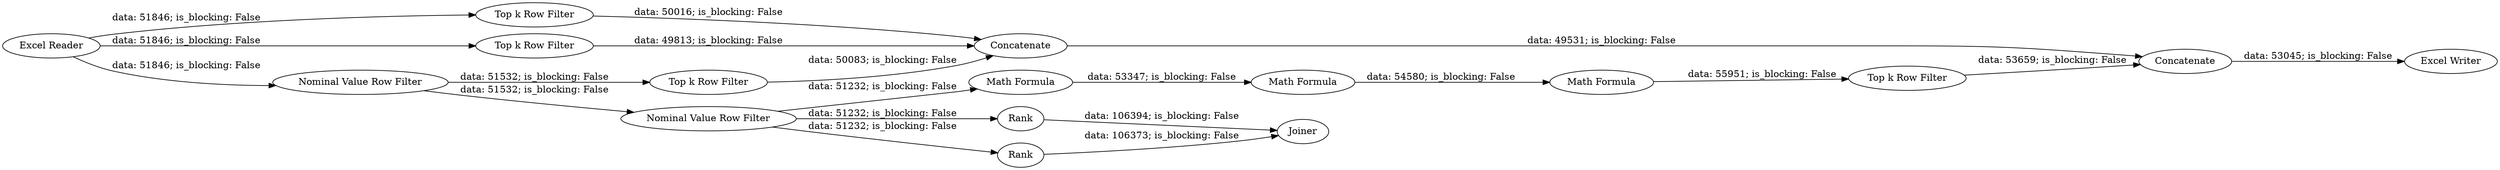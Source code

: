 digraph {
	"7916394076484489992_13" [label="Math Formula"]
	"7916394076484489992_11" [label="Math Formula"]
	"7916394076484489992_1" [label="Excel Reader"]
	"7916394076484489992_15" [label=Concatenate]
	"7916394076484489992_14" [label="Top k Row Filter"]
	"7916394076484489992_17" [label="Excel Writer"]
	"7916394076484489992_5" [label="Top k Row Filter"]
	"7916394076484489992_3" [label="Top k Row Filter"]
	"7916394076484489992_16" [label=Concatenate]
	"7916394076484489992_20" [label=Joiner]
	"7916394076484489992_19" [label=Rank]
	"7916394076484489992_4" [label="Nominal Value Row Filter"]
	"7916394076484489992_18" [label=Rank]
	"7916394076484489992_2" [label="Top k Row Filter"]
	"7916394076484489992_6" [label="Nominal Value Row Filter"]
	"7916394076484489992_12" [label="Math Formula"]
	"7916394076484489992_1" -> "7916394076484489992_2" [label="data: 51846; is_blocking: False"]
	"7916394076484489992_6" -> "7916394076484489992_18" [label="data: 51232; is_blocking: False"]
	"7916394076484489992_6" -> "7916394076484489992_19" [label="data: 51232; is_blocking: False"]
	"7916394076484489992_15" -> "7916394076484489992_16" [label="data: 49531; is_blocking: False"]
	"7916394076484489992_6" -> "7916394076484489992_11" [label="data: 51232; is_blocking: False"]
	"7916394076484489992_4" -> "7916394076484489992_5" [label="data: 51532; is_blocking: False"]
	"7916394076484489992_4" -> "7916394076484489992_6" [label="data: 51532; is_blocking: False"]
	"7916394076484489992_12" -> "7916394076484489992_13" [label="data: 54580; is_blocking: False"]
	"7916394076484489992_1" -> "7916394076484489992_4" [label="data: 51846; is_blocking: False"]
	"7916394076484489992_5" -> "7916394076484489992_15" [label="data: 50083; is_blocking: False"]
	"7916394076484489992_11" -> "7916394076484489992_12" [label="data: 53347; is_blocking: False"]
	"7916394076484489992_13" -> "7916394076484489992_14" [label="data: 55951; is_blocking: False"]
	"7916394076484489992_3" -> "7916394076484489992_15" [label="data: 50016; is_blocking: False"]
	"7916394076484489992_18" -> "7916394076484489992_20" [label="data: 106373; is_blocking: False"]
	"7916394076484489992_16" -> "7916394076484489992_17" [label="data: 53045; is_blocking: False"]
	"7916394076484489992_19" -> "7916394076484489992_20" [label="data: 106394; is_blocking: False"]
	"7916394076484489992_2" -> "7916394076484489992_15" [label="data: 49813; is_blocking: False"]
	"7916394076484489992_14" -> "7916394076484489992_16" [label="data: 53659; is_blocking: False"]
	"7916394076484489992_1" -> "7916394076484489992_3" [label="data: 51846; is_blocking: False"]
	rankdir=LR
}
